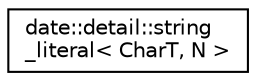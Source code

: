 digraph "Graphical Class Hierarchy"
{
 // LATEX_PDF_SIZE
  edge [fontname="Helvetica",fontsize="10",labelfontname="Helvetica",labelfontsize="10"];
  node [fontname="Helvetica",fontsize="10",shape=record];
  rankdir="LR";
  Node0 [label="date::detail::string\l_literal\< CharT, N \>",height=0.2,width=0.4,color="black", fillcolor="white", style="filled",URL="$classdate_1_1detail_1_1string__literal.html",tooltip=" "];
}
